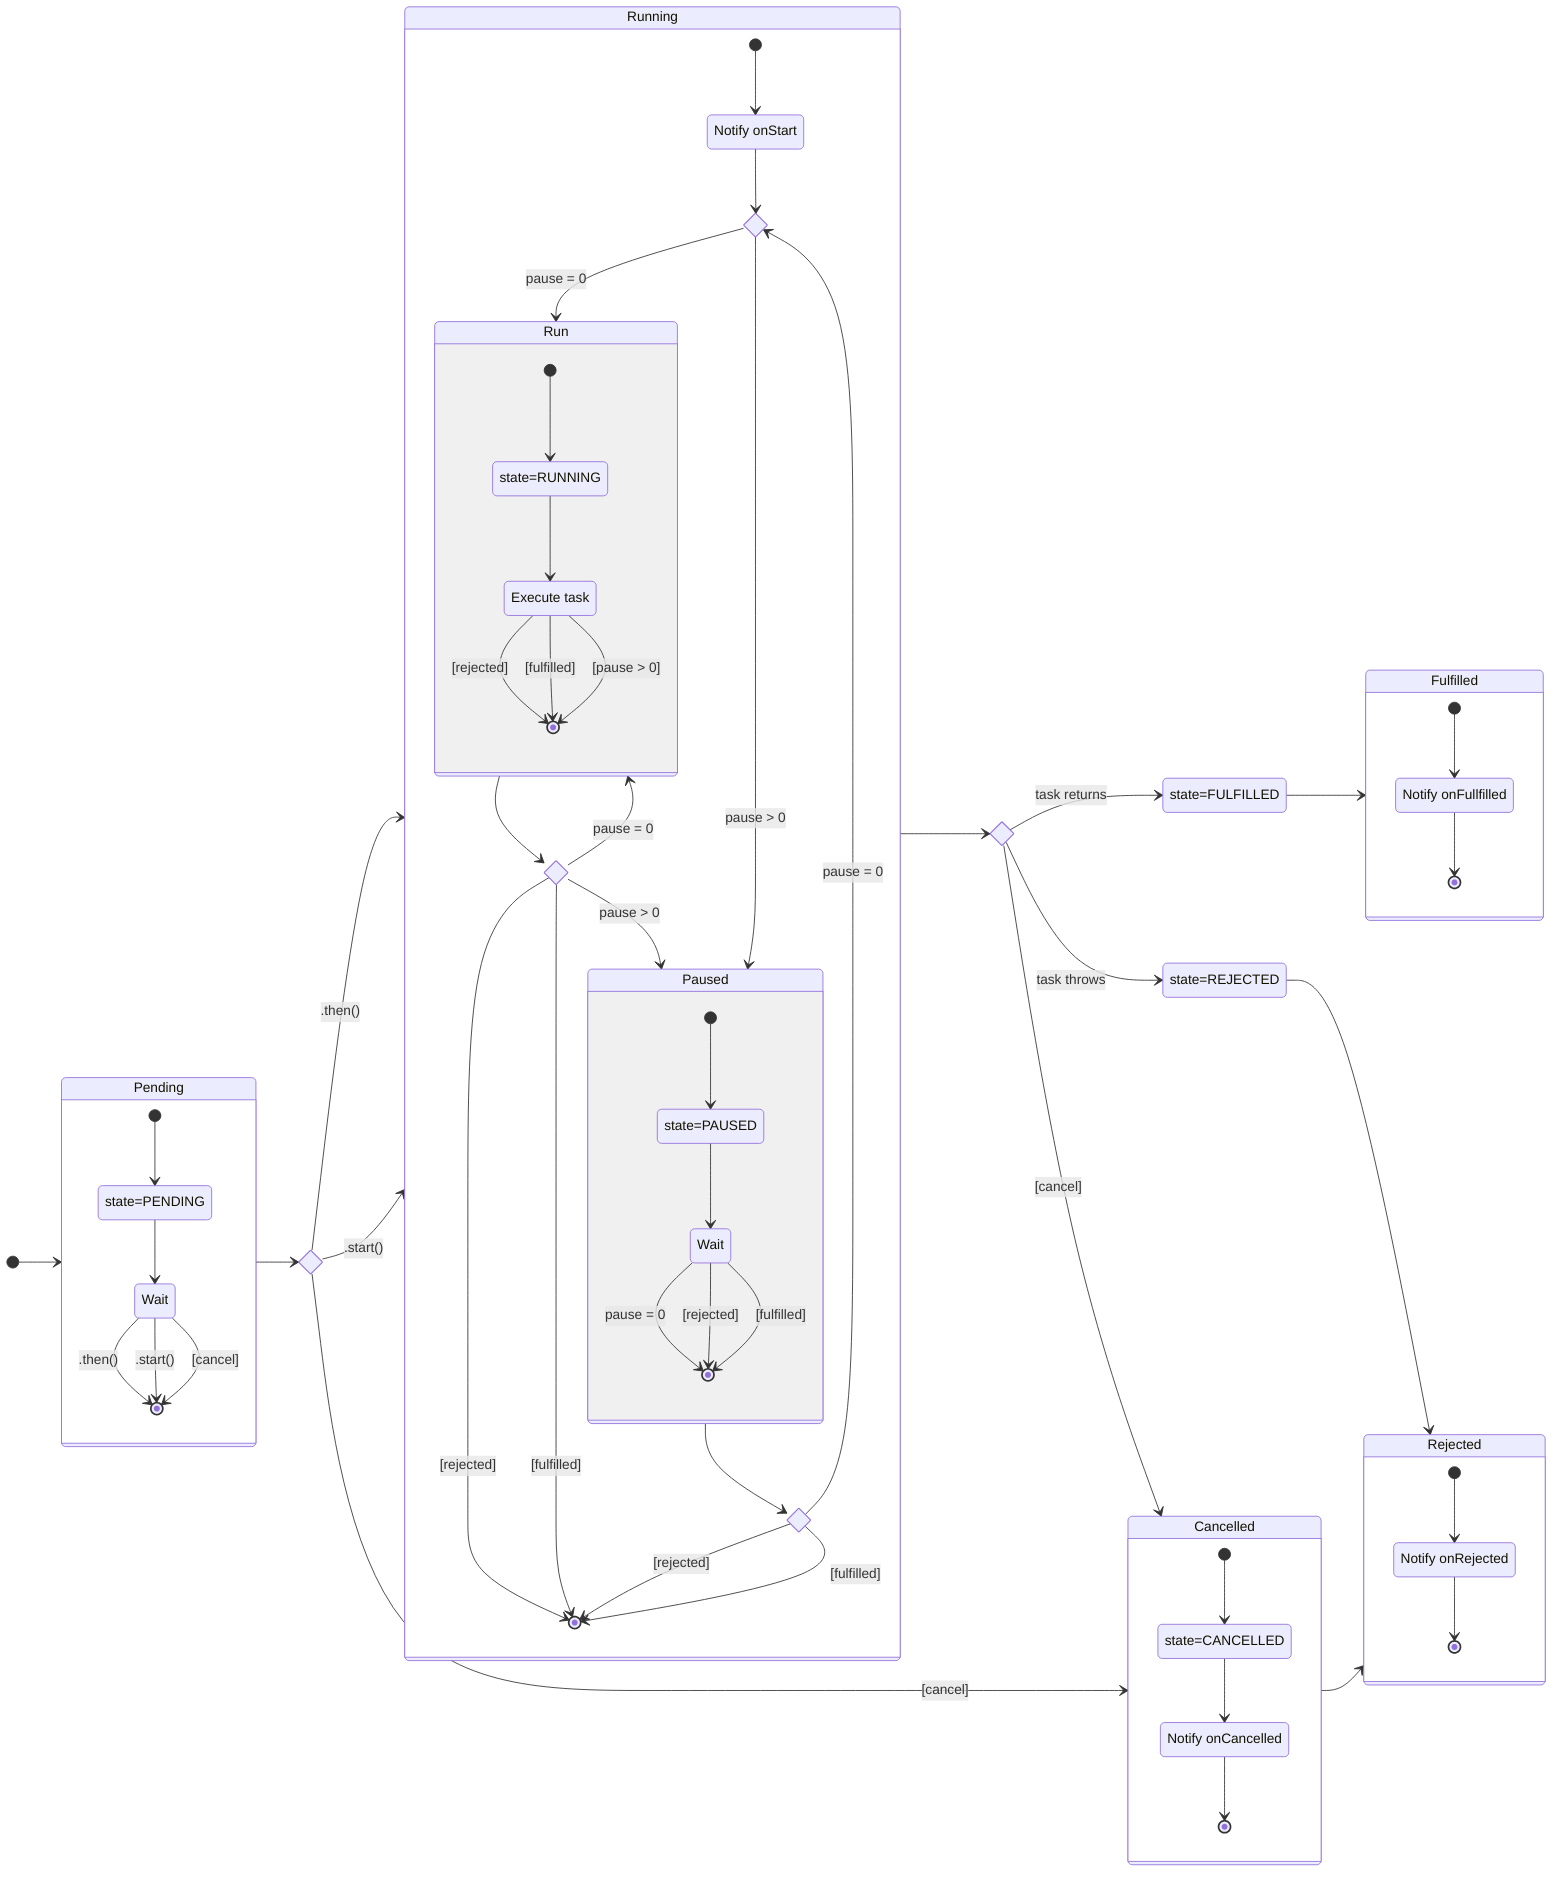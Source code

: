 stateDiagram-v2
    direction LR

    state if_start <<choice>>
    state if_resolved <<choice>>

    [*] --> Pending
    Pending --> if_start
    if_start --> Running : .then()
    if_start --> Running : .start()
    if_start --> Cancelled : [cancel]

    Running --> if_resolved
    if_resolved --> state=FULFILLED : task returns
    if_resolved --> state=REJECTED : task throws
    if_resolved --> Cancelled : [cancel]

    state=FULFILLED --> Fulfilled
    state=REJECTED --> Rejected
    
    Cancelled --> Rejected

    state Pending {
      [*] --> state=PENDING
      state=PENDING --> Wait_pending
      Wait_pending --> [*] : .then()
      Wait_pending --> [*] : .start()
      Wait_pending --> [*] : [cancel]
      Wait_pending : Wait
    }

    state Running {
      state if_pause <<choice>>
      state if_more <<choice>>
      state if_end <<choice>>

      [*] --> NotifyStarted
      NotifyStarted --> if_pause
      if_pause --> Run : pause = 0
      if_pause --> Paused : pause > 0
      Run --> if_more
      if_more --> Paused : pause > 0
      if_more --> Run : pause = 0
      if_more --> [*] : [rejected]
      if_more --> [*] : [fulfilled]
      Paused --> if_end
      if_end --> [*] : [rejected]
      if_end --> [*] : [fulfilled]
      if_end --> if_pause : pause = 0
      NotifyStarted : Notify onStart

      state Run {
        [*] --> state=RUNNING
        state=RUNNING --> Execute
        Execute --> [*] : [rejected]
        Execute --> [*] : [fulfilled]
        Execute --> [*] : [pause > 0]
        Execute : Execute task
      }

      state Paused {
        [*] --> state=PAUSED
        state=PAUSED --> Wait
        Wait --> [*] : pause = 0
        Wait --> [*] : [rejected]
        Wait --> [*] : [fulfilled]
      }
    }

    state Fulfilled {
      [*] --> NotifyFulfilled
      NotifyFulfilled --> [*]
      NotifyFulfilled : Notify onFullfilled
    }

    state Rejected {
      [*] --> NotifyRejected
      NotifyRejected --> [*]
      NotifyRejected : Notify onRejected
    }

    state Cancelled {
      [*] --> state=CANCELLED
      state=CANCELLED --> NotifyCancelled
      NotifyCancelled --> [*]
      NotifyCancelled : Notify onCancelled
    }